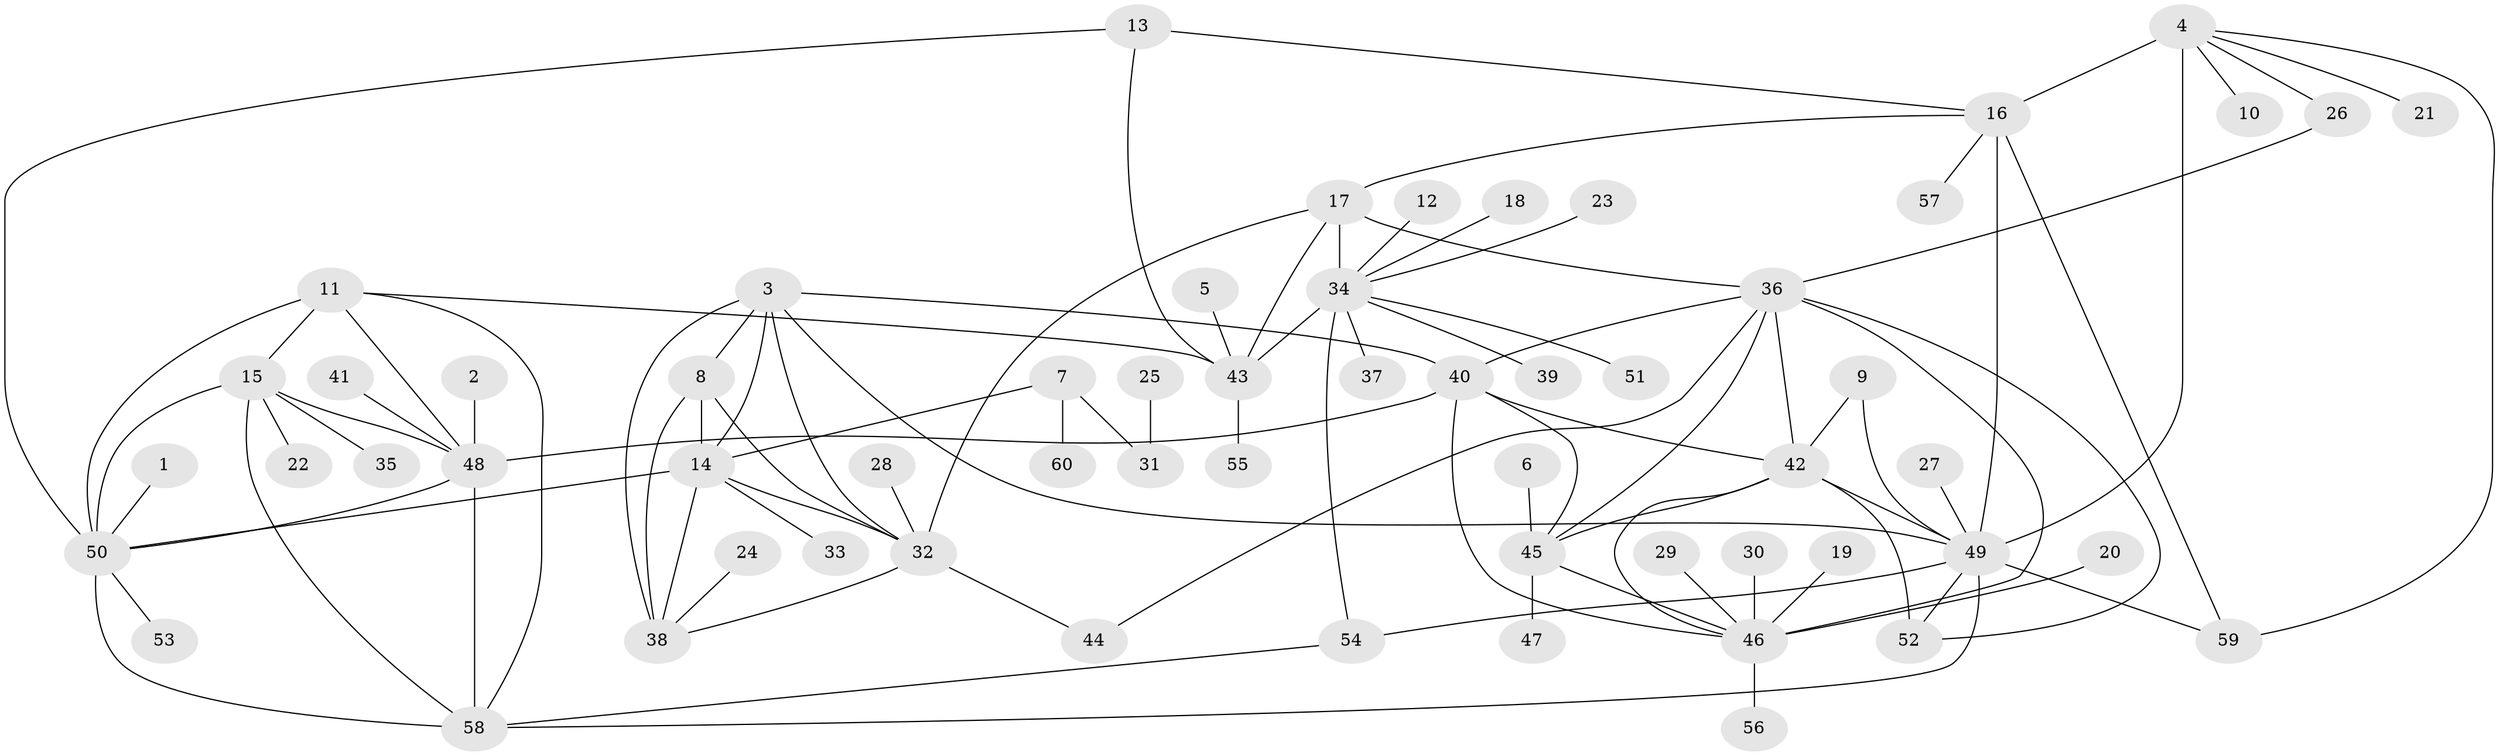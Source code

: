 // original degree distribution, {7: 0.016666666666666666, 9: 0.025, 10: 0.06666666666666667, 8: 0.058333333333333334, 6: 0.03333333333333333, 5: 0.025, 12: 0.008333333333333333, 11: 0.016666666666666666, 1: 0.575, 3: 0.041666666666666664, 2: 0.125, 4: 0.008333333333333333}
// Generated by graph-tools (version 1.1) at 2025/02/03/09/25 03:02:32]
// undirected, 60 vertices, 96 edges
graph export_dot {
graph [start="1"]
  node [color=gray90,style=filled];
  1;
  2;
  3;
  4;
  5;
  6;
  7;
  8;
  9;
  10;
  11;
  12;
  13;
  14;
  15;
  16;
  17;
  18;
  19;
  20;
  21;
  22;
  23;
  24;
  25;
  26;
  27;
  28;
  29;
  30;
  31;
  32;
  33;
  34;
  35;
  36;
  37;
  38;
  39;
  40;
  41;
  42;
  43;
  44;
  45;
  46;
  47;
  48;
  49;
  50;
  51;
  52;
  53;
  54;
  55;
  56;
  57;
  58;
  59;
  60;
  1 -- 50 [weight=1.0];
  2 -- 48 [weight=1.0];
  3 -- 8 [weight=2.0];
  3 -- 14 [weight=1.0];
  3 -- 32 [weight=1.0];
  3 -- 38 [weight=1.0];
  3 -- 40 [weight=1.0];
  3 -- 49 [weight=1.0];
  4 -- 10 [weight=1.0];
  4 -- 16 [weight=2.0];
  4 -- 21 [weight=1.0];
  4 -- 26 [weight=1.0];
  4 -- 49 [weight=4.0];
  4 -- 59 [weight=2.0];
  5 -- 43 [weight=1.0];
  6 -- 45 [weight=1.0];
  7 -- 14 [weight=1.0];
  7 -- 31 [weight=1.0];
  7 -- 60 [weight=1.0];
  8 -- 14 [weight=2.0];
  8 -- 32 [weight=2.0];
  8 -- 38 [weight=2.0];
  9 -- 42 [weight=1.0];
  9 -- 49 [weight=1.0];
  11 -- 15 [weight=2.0];
  11 -- 43 [weight=1.0];
  11 -- 48 [weight=1.0];
  11 -- 50 [weight=1.0];
  11 -- 58 [weight=1.0];
  12 -- 34 [weight=1.0];
  13 -- 16 [weight=1.0];
  13 -- 43 [weight=1.0];
  13 -- 50 [weight=1.0];
  14 -- 32 [weight=1.0];
  14 -- 33 [weight=1.0];
  14 -- 38 [weight=1.0];
  14 -- 50 [weight=1.0];
  15 -- 22 [weight=1.0];
  15 -- 35 [weight=1.0];
  15 -- 48 [weight=2.0];
  15 -- 50 [weight=2.0];
  15 -- 58 [weight=2.0];
  16 -- 17 [weight=1.0];
  16 -- 49 [weight=2.0];
  16 -- 57 [weight=1.0];
  16 -- 59 [weight=1.0];
  17 -- 32 [weight=1.0];
  17 -- 34 [weight=6.0];
  17 -- 36 [weight=1.0];
  17 -- 43 [weight=3.0];
  18 -- 34 [weight=1.0];
  19 -- 46 [weight=1.0];
  20 -- 46 [weight=1.0];
  23 -- 34 [weight=1.0];
  24 -- 38 [weight=1.0];
  25 -- 31 [weight=1.0];
  26 -- 36 [weight=1.0];
  27 -- 49 [weight=1.0];
  28 -- 32 [weight=1.0];
  29 -- 46 [weight=1.0];
  30 -- 46 [weight=1.0];
  32 -- 38 [weight=1.0];
  32 -- 44 [weight=1.0];
  34 -- 37 [weight=1.0];
  34 -- 39 [weight=1.0];
  34 -- 43 [weight=2.0];
  34 -- 51 [weight=1.0];
  34 -- 54 [weight=1.0];
  36 -- 40 [weight=2.0];
  36 -- 42 [weight=2.0];
  36 -- 44 [weight=1.0];
  36 -- 45 [weight=2.0];
  36 -- 46 [weight=2.0];
  36 -- 52 [weight=1.0];
  40 -- 42 [weight=1.0];
  40 -- 45 [weight=1.0];
  40 -- 46 [weight=1.0];
  40 -- 48 [weight=1.0];
  41 -- 48 [weight=1.0];
  42 -- 45 [weight=1.0];
  42 -- 46 [weight=1.0];
  42 -- 49 [weight=1.0];
  42 -- 52 [weight=1.0];
  43 -- 55 [weight=1.0];
  45 -- 46 [weight=1.0];
  45 -- 47 [weight=1.0];
  46 -- 56 [weight=1.0];
  48 -- 50 [weight=1.0];
  48 -- 58 [weight=1.0];
  49 -- 52 [weight=1.0];
  49 -- 54 [weight=1.0];
  49 -- 58 [weight=1.0];
  49 -- 59 [weight=2.0];
  50 -- 53 [weight=1.0];
  50 -- 58 [weight=1.0];
  54 -- 58 [weight=1.0];
}
